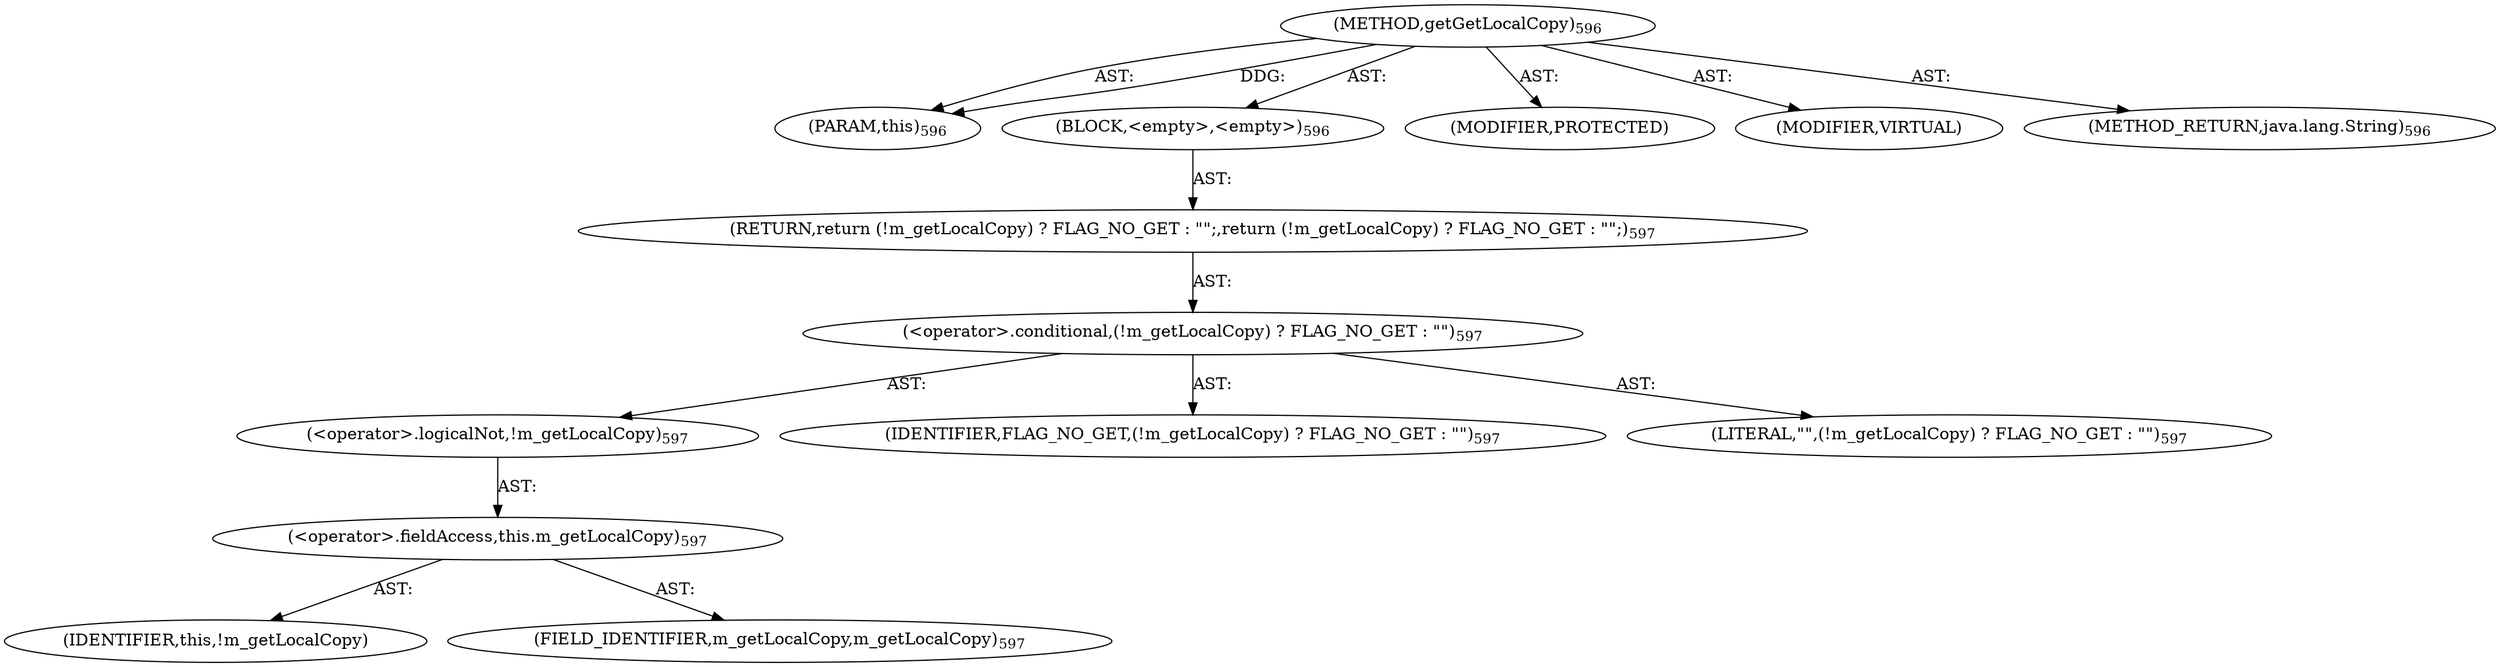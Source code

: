 digraph "getGetLocalCopy" {  
"111669149743" [label = <(METHOD,getGetLocalCopy)<SUB>596</SUB>> ]
"115964117068" [label = <(PARAM,this)<SUB>596</SUB>> ]
"25769803872" [label = <(BLOCK,&lt;empty&gt;,&lt;empty&gt;)<SUB>596</SUB>> ]
"146028888099" [label = <(RETURN,return (!m_getLocalCopy) ? FLAG_NO_GET : &quot;&quot;;,return (!m_getLocalCopy) ? FLAG_NO_GET : &quot;&quot;;)<SUB>597</SUB>> ]
"30064771406" [label = <(&lt;operator&gt;.conditional,(!m_getLocalCopy) ? FLAG_NO_GET : &quot;&quot;)<SUB>597</SUB>> ]
"30064771407" [label = <(&lt;operator&gt;.logicalNot,!m_getLocalCopy)<SUB>597</SUB>> ]
"30064771408" [label = <(&lt;operator&gt;.fieldAccess,this.m_getLocalCopy)<SUB>597</SUB>> ]
"68719476995" [label = <(IDENTIFIER,this,!m_getLocalCopy)> ]
"55834574970" [label = <(FIELD_IDENTIFIER,m_getLocalCopy,m_getLocalCopy)<SUB>597</SUB>> ]
"68719476996" [label = <(IDENTIFIER,FLAG_NO_GET,(!m_getLocalCopy) ? FLAG_NO_GET : &quot;&quot;)<SUB>597</SUB>> ]
"90194313291" [label = <(LITERAL,&quot;&quot;,(!m_getLocalCopy) ? FLAG_NO_GET : &quot;&quot;)<SUB>597</SUB>> ]
"133143986296" [label = <(MODIFIER,PROTECTED)> ]
"133143986297" [label = <(MODIFIER,VIRTUAL)> ]
"128849018927" [label = <(METHOD_RETURN,java.lang.String)<SUB>596</SUB>> ]
  "111669149743" -> "115964117068"  [ label = "AST: "] 
  "111669149743" -> "25769803872"  [ label = "AST: "] 
  "111669149743" -> "133143986296"  [ label = "AST: "] 
  "111669149743" -> "133143986297"  [ label = "AST: "] 
  "111669149743" -> "128849018927"  [ label = "AST: "] 
  "25769803872" -> "146028888099"  [ label = "AST: "] 
  "146028888099" -> "30064771406"  [ label = "AST: "] 
  "30064771406" -> "30064771407"  [ label = "AST: "] 
  "30064771406" -> "68719476996"  [ label = "AST: "] 
  "30064771406" -> "90194313291"  [ label = "AST: "] 
  "30064771407" -> "30064771408"  [ label = "AST: "] 
  "30064771408" -> "68719476995"  [ label = "AST: "] 
  "30064771408" -> "55834574970"  [ label = "AST: "] 
  "111669149743" -> "115964117068"  [ label = "DDG: "] 
}
